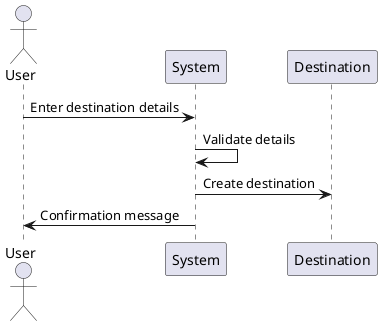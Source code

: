 @startuml
actor User
participant System
participant Destination

User -> System: Enter destination details
System -> System: Validate details
System -> Destination: Create destination
System -> User: Confirmation message
@enduml